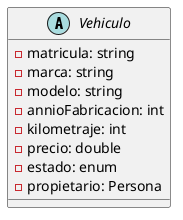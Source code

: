 @startuml
abstract class Vehiculo {
    - matricula: string
    - marca: string
    - modelo: string
    - annioFabricacion: int
    - kilometraje: int
    - precio: double
    - estado: enum
    - propietario: Persona
}

@enduml